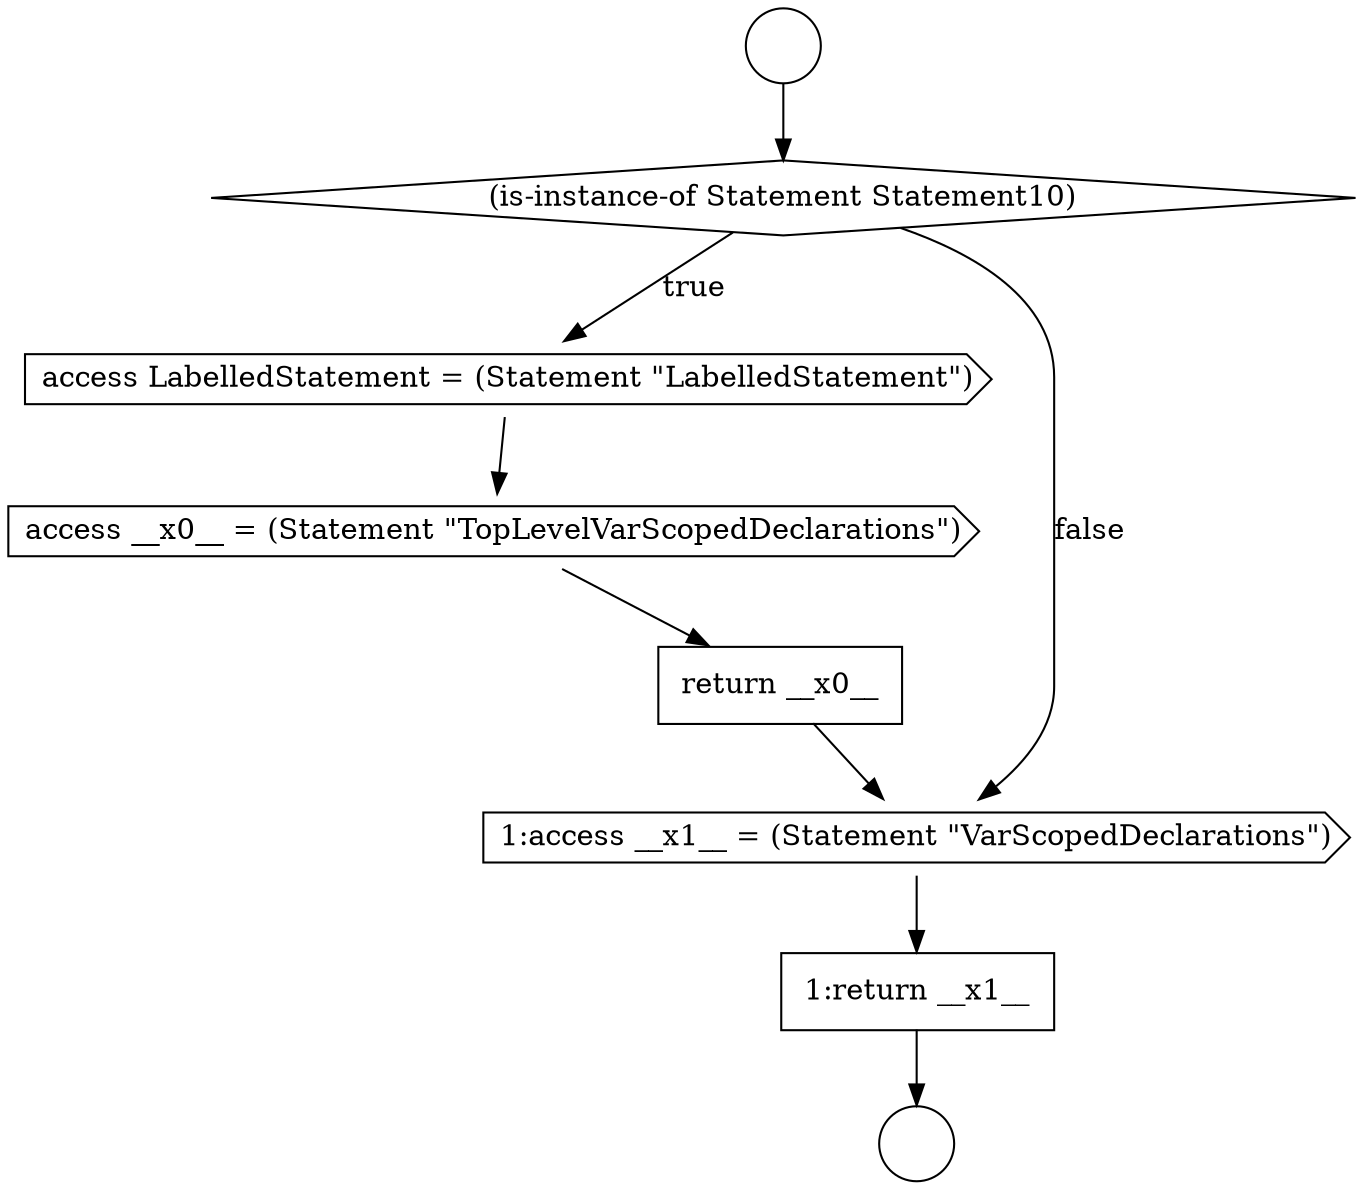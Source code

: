 digraph {
  node8443 [shape=circle label=" " color="black" fillcolor="white" style=filled]
  node8446 [shape=cds, label=<<font color="black">access LabelledStatement = (Statement &quot;LabelledStatement&quot;)</font>> color="black" fillcolor="white" style=filled]
  node8445 [shape=diamond, label=<<font color="black">(is-instance-of Statement Statement10)</font>> color="black" fillcolor="white" style=filled]
  node8444 [shape=circle label=" " color="black" fillcolor="white" style=filled]
  node8450 [shape=none, margin=0, label=<<font color="black">
    <table border="0" cellborder="1" cellspacing="0" cellpadding="10">
      <tr><td align="left">1:return __x1__</td></tr>
    </table>
  </font>> color="black" fillcolor="white" style=filled]
  node8447 [shape=cds, label=<<font color="black">access __x0__ = (Statement &quot;TopLevelVarScopedDeclarations&quot;)</font>> color="black" fillcolor="white" style=filled]
  node8448 [shape=none, margin=0, label=<<font color="black">
    <table border="0" cellborder="1" cellspacing="0" cellpadding="10">
      <tr><td align="left">return __x0__</td></tr>
    </table>
  </font>> color="black" fillcolor="white" style=filled]
  node8449 [shape=cds, label=<<font color="black">1:access __x1__ = (Statement &quot;VarScopedDeclarations&quot;)</font>> color="black" fillcolor="white" style=filled]
  node8443 -> node8445 [ color="black"]
  node8445 -> node8446 [label=<<font color="black">true</font>> color="black"]
  node8445 -> node8449 [label=<<font color="black">false</font>> color="black"]
  node8449 -> node8450 [ color="black"]
  node8446 -> node8447 [ color="black"]
  node8447 -> node8448 [ color="black"]
  node8448 -> node8449 [ color="black"]
  node8450 -> node8444 [ color="black"]
}

